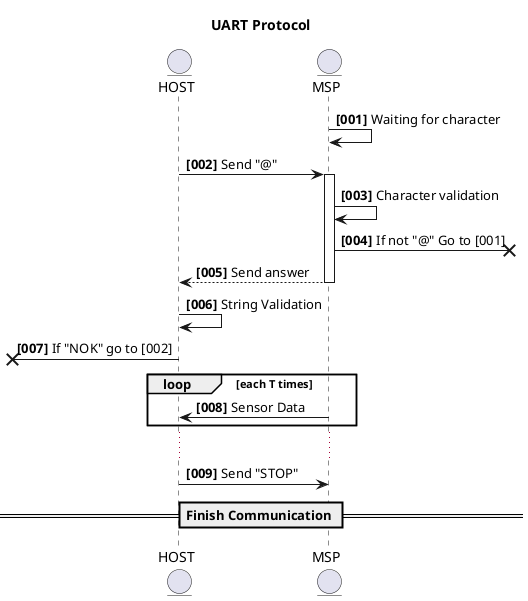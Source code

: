 @startuml UART-COM

title UART Protocol

entity HOST
entity MSP

autonumber "<b>[000]"

MSP->MSP: Waiting for character
HOST->MSP: Send "@"
activate MSP
MSP->MSP: Character validation
MSP->x] : If not "@" Go to [001]
return Send answer
HOST -> HOST: String Validation
[x<-HOST:If "NOK" go to [002]
loop each T times
    MSP -> HOST: Sensor Data
end
...
HOST -> MSP: Send "STOP"
== Finish Communication ==

@enduml